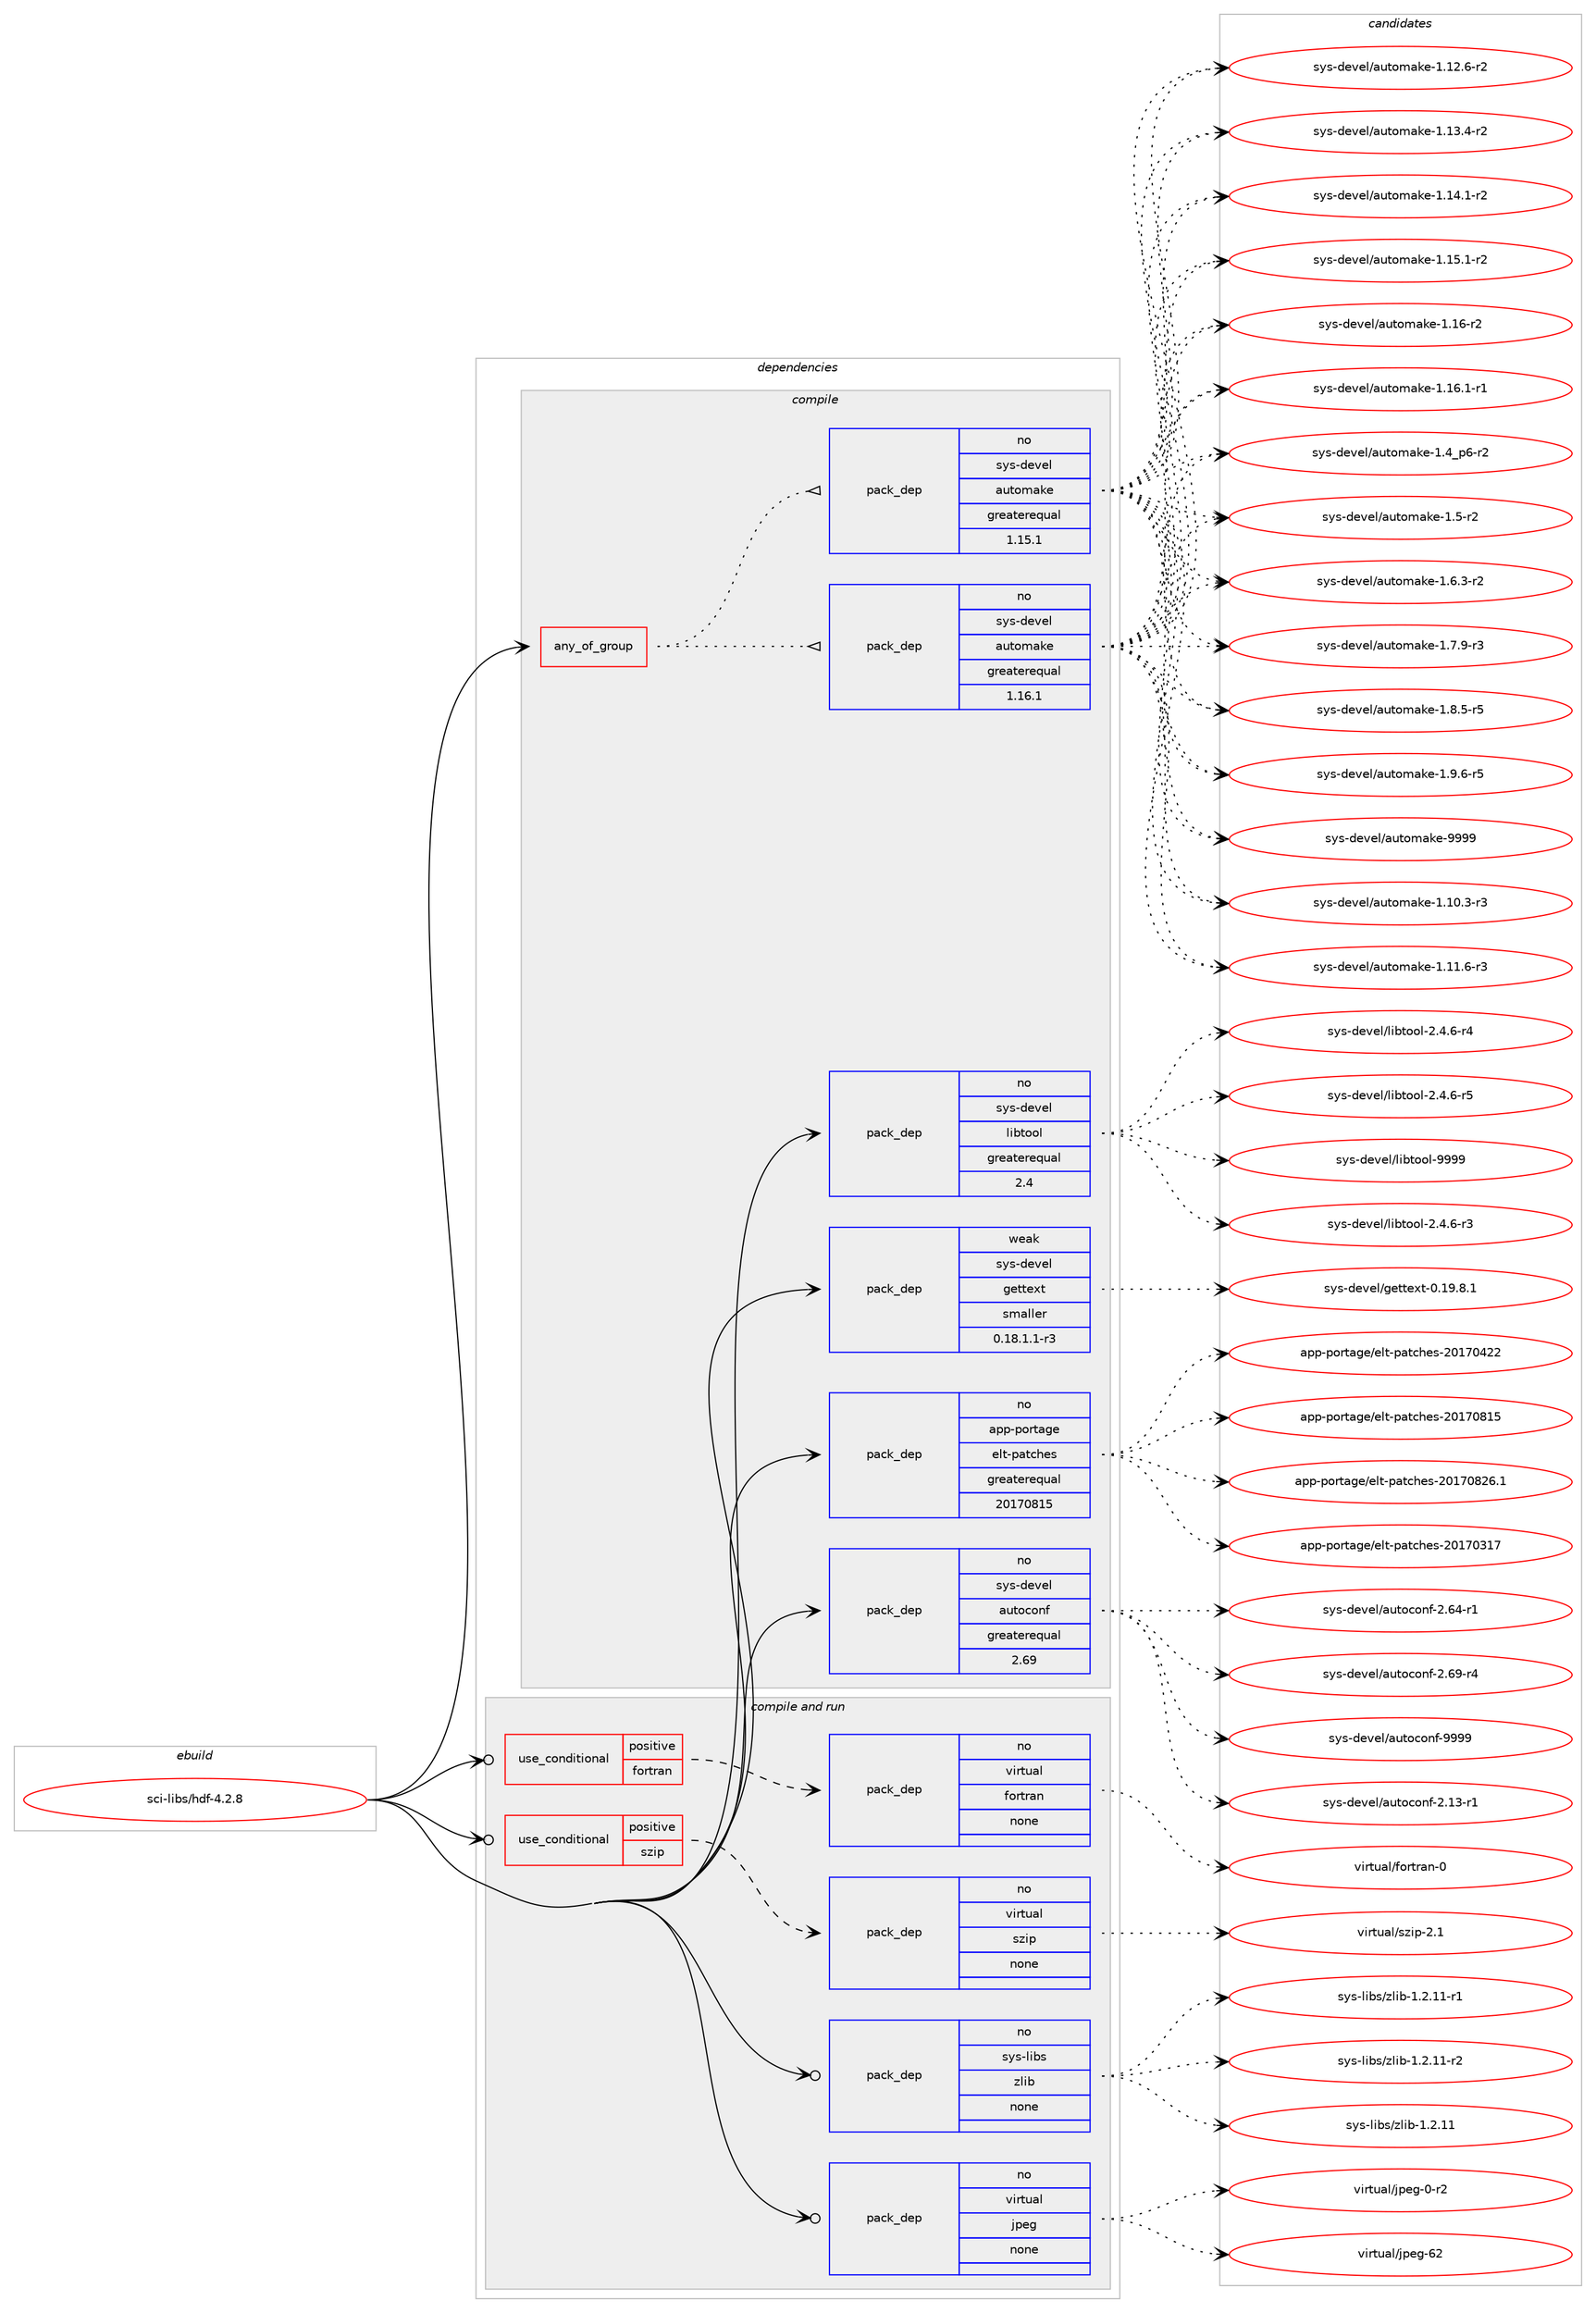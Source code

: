 digraph prolog {

# *************
# Graph options
# *************

newrank=true;
concentrate=true;
compound=true;
graph [rankdir=LR,fontname=Helvetica,fontsize=10,ranksep=1.5];#, ranksep=2.5, nodesep=0.2];
edge  [arrowhead=vee];
node  [fontname=Helvetica,fontsize=10];

# **********
# The ebuild
# **********

subgraph cluster_leftcol {
color=gray;
rank=same;
label=<<i>ebuild</i>>;
id [label="sci-libs/hdf-4.2.8", color=red, width=4, href="../sci-libs/hdf-4.2.8.svg"];
}

# ****************
# The dependencies
# ****************

subgraph cluster_midcol {
color=gray;
label=<<i>dependencies</i>>;
subgraph cluster_compile {
fillcolor="#eeeeee";
style=filled;
label=<<i>compile</i>>;
subgraph any26897 {
dependency1693511 [label=<<TABLE BORDER="0" CELLBORDER="1" CELLSPACING="0" CELLPADDING="4"><TR><TD CELLPADDING="10">any_of_group</TD></TR></TABLE>>, shape=none, color=red];subgraph pack1212369 {
dependency1693512 [label=<<TABLE BORDER="0" CELLBORDER="1" CELLSPACING="0" CELLPADDING="4" WIDTH="220"><TR><TD ROWSPAN="6" CELLPADDING="30">pack_dep</TD></TR><TR><TD WIDTH="110">no</TD></TR><TR><TD>sys-devel</TD></TR><TR><TD>automake</TD></TR><TR><TD>greaterequal</TD></TR><TR><TD>1.16.1</TD></TR></TABLE>>, shape=none, color=blue];
}
dependency1693511:e -> dependency1693512:w [weight=20,style="dotted",arrowhead="oinv"];
subgraph pack1212370 {
dependency1693513 [label=<<TABLE BORDER="0" CELLBORDER="1" CELLSPACING="0" CELLPADDING="4" WIDTH="220"><TR><TD ROWSPAN="6" CELLPADDING="30">pack_dep</TD></TR><TR><TD WIDTH="110">no</TD></TR><TR><TD>sys-devel</TD></TR><TR><TD>automake</TD></TR><TR><TD>greaterequal</TD></TR><TR><TD>1.15.1</TD></TR></TABLE>>, shape=none, color=blue];
}
dependency1693511:e -> dependency1693513:w [weight=20,style="dotted",arrowhead="oinv"];
}
id:e -> dependency1693511:w [weight=20,style="solid",arrowhead="vee"];
subgraph pack1212371 {
dependency1693514 [label=<<TABLE BORDER="0" CELLBORDER="1" CELLSPACING="0" CELLPADDING="4" WIDTH="220"><TR><TD ROWSPAN="6" CELLPADDING="30">pack_dep</TD></TR><TR><TD WIDTH="110">no</TD></TR><TR><TD>app-portage</TD></TR><TR><TD>elt-patches</TD></TR><TR><TD>greaterequal</TD></TR><TR><TD>20170815</TD></TR></TABLE>>, shape=none, color=blue];
}
id:e -> dependency1693514:w [weight=20,style="solid",arrowhead="vee"];
subgraph pack1212372 {
dependency1693515 [label=<<TABLE BORDER="0" CELLBORDER="1" CELLSPACING="0" CELLPADDING="4" WIDTH="220"><TR><TD ROWSPAN="6" CELLPADDING="30">pack_dep</TD></TR><TR><TD WIDTH="110">no</TD></TR><TR><TD>sys-devel</TD></TR><TR><TD>autoconf</TD></TR><TR><TD>greaterequal</TD></TR><TR><TD>2.69</TD></TR></TABLE>>, shape=none, color=blue];
}
id:e -> dependency1693515:w [weight=20,style="solid",arrowhead="vee"];
subgraph pack1212373 {
dependency1693516 [label=<<TABLE BORDER="0" CELLBORDER="1" CELLSPACING="0" CELLPADDING="4" WIDTH="220"><TR><TD ROWSPAN="6" CELLPADDING="30">pack_dep</TD></TR><TR><TD WIDTH="110">no</TD></TR><TR><TD>sys-devel</TD></TR><TR><TD>libtool</TD></TR><TR><TD>greaterequal</TD></TR><TR><TD>2.4</TD></TR></TABLE>>, shape=none, color=blue];
}
id:e -> dependency1693516:w [weight=20,style="solid",arrowhead="vee"];
subgraph pack1212374 {
dependency1693517 [label=<<TABLE BORDER="0" CELLBORDER="1" CELLSPACING="0" CELLPADDING="4" WIDTH="220"><TR><TD ROWSPAN="6" CELLPADDING="30">pack_dep</TD></TR><TR><TD WIDTH="110">weak</TD></TR><TR><TD>sys-devel</TD></TR><TR><TD>gettext</TD></TR><TR><TD>smaller</TD></TR><TR><TD>0.18.1.1-r3</TD></TR></TABLE>>, shape=none, color=blue];
}
id:e -> dependency1693517:w [weight=20,style="solid",arrowhead="vee"];
}
subgraph cluster_compileandrun {
fillcolor="#eeeeee";
style=filled;
label=<<i>compile and run</i>>;
subgraph cond453393 {
dependency1693518 [label=<<TABLE BORDER="0" CELLBORDER="1" CELLSPACING="0" CELLPADDING="4"><TR><TD ROWSPAN="3" CELLPADDING="10">use_conditional</TD></TR><TR><TD>positive</TD></TR><TR><TD>fortran</TD></TR></TABLE>>, shape=none, color=red];
subgraph pack1212375 {
dependency1693519 [label=<<TABLE BORDER="0" CELLBORDER="1" CELLSPACING="0" CELLPADDING="4" WIDTH="220"><TR><TD ROWSPAN="6" CELLPADDING="30">pack_dep</TD></TR><TR><TD WIDTH="110">no</TD></TR><TR><TD>virtual</TD></TR><TR><TD>fortran</TD></TR><TR><TD>none</TD></TR><TR><TD></TD></TR></TABLE>>, shape=none, color=blue];
}
dependency1693518:e -> dependency1693519:w [weight=20,style="dashed",arrowhead="vee"];
}
id:e -> dependency1693518:w [weight=20,style="solid",arrowhead="odotvee"];
subgraph cond453394 {
dependency1693520 [label=<<TABLE BORDER="0" CELLBORDER="1" CELLSPACING="0" CELLPADDING="4"><TR><TD ROWSPAN="3" CELLPADDING="10">use_conditional</TD></TR><TR><TD>positive</TD></TR><TR><TD>szip</TD></TR></TABLE>>, shape=none, color=red];
subgraph pack1212376 {
dependency1693521 [label=<<TABLE BORDER="0" CELLBORDER="1" CELLSPACING="0" CELLPADDING="4" WIDTH="220"><TR><TD ROWSPAN="6" CELLPADDING="30">pack_dep</TD></TR><TR><TD WIDTH="110">no</TD></TR><TR><TD>virtual</TD></TR><TR><TD>szip</TD></TR><TR><TD>none</TD></TR><TR><TD></TD></TR></TABLE>>, shape=none, color=blue];
}
dependency1693520:e -> dependency1693521:w [weight=20,style="dashed",arrowhead="vee"];
}
id:e -> dependency1693520:w [weight=20,style="solid",arrowhead="odotvee"];
subgraph pack1212377 {
dependency1693522 [label=<<TABLE BORDER="0" CELLBORDER="1" CELLSPACING="0" CELLPADDING="4" WIDTH="220"><TR><TD ROWSPAN="6" CELLPADDING="30">pack_dep</TD></TR><TR><TD WIDTH="110">no</TD></TR><TR><TD>sys-libs</TD></TR><TR><TD>zlib</TD></TR><TR><TD>none</TD></TR><TR><TD></TD></TR></TABLE>>, shape=none, color=blue];
}
id:e -> dependency1693522:w [weight=20,style="solid",arrowhead="odotvee"];
subgraph pack1212378 {
dependency1693523 [label=<<TABLE BORDER="0" CELLBORDER="1" CELLSPACING="0" CELLPADDING="4" WIDTH="220"><TR><TD ROWSPAN="6" CELLPADDING="30">pack_dep</TD></TR><TR><TD WIDTH="110">no</TD></TR><TR><TD>virtual</TD></TR><TR><TD>jpeg</TD></TR><TR><TD>none</TD></TR><TR><TD></TD></TR></TABLE>>, shape=none, color=blue];
}
id:e -> dependency1693523:w [weight=20,style="solid",arrowhead="odotvee"];
}
subgraph cluster_run {
fillcolor="#eeeeee";
style=filled;
label=<<i>run</i>>;
}
}

# **************
# The candidates
# **************

subgraph cluster_choices {
rank=same;
color=gray;
label=<<i>candidates</i>>;

subgraph choice1212369 {
color=black;
nodesep=1;
choice11512111545100101118101108479711711611110997107101454946494846514511451 [label="sys-devel/automake-1.10.3-r3", color=red, width=4,href="../sys-devel/automake-1.10.3-r3.svg"];
choice11512111545100101118101108479711711611110997107101454946494946544511451 [label="sys-devel/automake-1.11.6-r3", color=red, width=4,href="../sys-devel/automake-1.11.6-r3.svg"];
choice11512111545100101118101108479711711611110997107101454946495046544511450 [label="sys-devel/automake-1.12.6-r2", color=red, width=4,href="../sys-devel/automake-1.12.6-r2.svg"];
choice11512111545100101118101108479711711611110997107101454946495146524511450 [label="sys-devel/automake-1.13.4-r2", color=red, width=4,href="../sys-devel/automake-1.13.4-r2.svg"];
choice11512111545100101118101108479711711611110997107101454946495246494511450 [label="sys-devel/automake-1.14.1-r2", color=red, width=4,href="../sys-devel/automake-1.14.1-r2.svg"];
choice11512111545100101118101108479711711611110997107101454946495346494511450 [label="sys-devel/automake-1.15.1-r2", color=red, width=4,href="../sys-devel/automake-1.15.1-r2.svg"];
choice1151211154510010111810110847971171161111099710710145494649544511450 [label="sys-devel/automake-1.16-r2", color=red, width=4,href="../sys-devel/automake-1.16-r2.svg"];
choice11512111545100101118101108479711711611110997107101454946495446494511449 [label="sys-devel/automake-1.16.1-r1", color=red, width=4,href="../sys-devel/automake-1.16.1-r1.svg"];
choice115121115451001011181011084797117116111109971071014549465295112544511450 [label="sys-devel/automake-1.4_p6-r2", color=red, width=4,href="../sys-devel/automake-1.4_p6-r2.svg"];
choice11512111545100101118101108479711711611110997107101454946534511450 [label="sys-devel/automake-1.5-r2", color=red, width=4,href="../sys-devel/automake-1.5-r2.svg"];
choice115121115451001011181011084797117116111109971071014549465446514511450 [label="sys-devel/automake-1.6.3-r2", color=red, width=4,href="../sys-devel/automake-1.6.3-r2.svg"];
choice115121115451001011181011084797117116111109971071014549465546574511451 [label="sys-devel/automake-1.7.9-r3", color=red, width=4,href="../sys-devel/automake-1.7.9-r3.svg"];
choice115121115451001011181011084797117116111109971071014549465646534511453 [label="sys-devel/automake-1.8.5-r5", color=red, width=4,href="../sys-devel/automake-1.8.5-r5.svg"];
choice115121115451001011181011084797117116111109971071014549465746544511453 [label="sys-devel/automake-1.9.6-r5", color=red, width=4,href="../sys-devel/automake-1.9.6-r5.svg"];
choice115121115451001011181011084797117116111109971071014557575757 [label="sys-devel/automake-9999", color=red, width=4,href="../sys-devel/automake-9999.svg"];
dependency1693512:e -> choice11512111545100101118101108479711711611110997107101454946494846514511451:w [style=dotted,weight="100"];
dependency1693512:e -> choice11512111545100101118101108479711711611110997107101454946494946544511451:w [style=dotted,weight="100"];
dependency1693512:e -> choice11512111545100101118101108479711711611110997107101454946495046544511450:w [style=dotted,weight="100"];
dependency1693512:e -> choice11512111545100101118101108479711711611110997107101454946495146524511450:w [style=dotted,weight="100"];
dependency1693512:e -> choice11512111545100101118101108479711711611110997107101454946495246494511450:w [style=dotted,weight="100"];
dependency1693512:e -> choice11512111545100101118101108479711711611110997107101454946495346494511450:w [style=dotted,weight="100"];
dependency1693512:e -> choice1151211154510010111810110847971171161111099710710145494649544511450:w [style=dotted,weight="100"];
dependency1693512:e -> choice11512111545100101118101108479711711611110997107101454946495446494511449:w [style=dotted,weight="100"];
dependency1693512:e -> choice115121115451001011181011084797117116111109971071014549465295112544511450:w [style=dotted,weight="100"];
dependency1693512:e -> choice11512111545100101118101108479711711611110997107101454946534511450:w [style=dotted,weight="100"];
dependency1693512:e -> choice115121115451001011181011084797117116111109971071014549465446514511450:w [style=dotted,weight="100"];
dependency1693512:e -> choice115121115451001011181011084797117116111109971071014549465546574511451:w [style=dotted,weight="100"];
dependency1693512:e -> choice115121115451001011181011084797117116111109971071014549465646534511453:w [style=dotted,weight="100"];
dependency1693512:e -> choice115121115451001011181011084797117116111109971071014549465746544511453:w [style=dotted,weight="100"];
dependency1693512:e -> choice115121115451001011181011084797117116111109971071014557575757:w [style=dotted,weight="100"];
}
subgraph choice1212370 {
color=black;
nodesep=1;
choice11512111545100101118101108479711711611110997107101454946494846514511451 [label="sys-devel/automake-1.10.3-r3", color=red, width=4,href="../sys-devel/automake-1.10.3-r3.svg"];
choice11512111545100101118101108479711711611110997107101454946494946544511451 [label="sys-devel/automake-1.11.6-r3", color=red, width=4,href="../sys-devel/automake-1.11.6-r3.svg"];
choice11512111545100101118101108479711711611110997107101454946495046544511450 [label="sys-devel/automake-1.12.6-r2", color=red, width=4,href="../sys-devel/automake-1.12.6-r2.svg"];
choice11512111545100101118101108479711711611110997107101454946495146524511450 [label="sys-devel/automake-1.13.4-r2", color=red, width=4,href="../sys-devel/automake-1.13.4-r2.svg"];
choice11512111545100101118101108479711711611110997107101454946495246494511450 [label="sys-devel/automake-1.14.1-r2", color=red, width=4,href="../sys-devel/automake-1.14.1-r2.svg"];
choice11512111545100101118101108479711711611110997107101454946495346494511450 [label="sys-devel/automake-1.15.1-r2", color=red, width=4,href="../sys-devel/automake-1.15.1-r2.svg"];
choice1151211154510010111810110847971171161111099710710145494649544511450 [label="sys-devel/automake-1.16-r2", color=red, width=4,href="../sys-devel/automake-1.16-r2.svg"];
choice11512111545100101118101108479711711611110997107101454946495446494511449 [label="sys-devel/automake-1.16.1-r1", color=red, width=4,href="../sys-devel/automake-1.16.1-r1.svg"];
choice115121115451001011181011084797117116111109971071014549465295112544511450 [label="sys-devel/automake-1.4_p6-r2", color=red, width=4,href="../sys-devel/automake-1.4_p6-r2.svg"];
choice11512111545100101118101108479711711611110997107101454946534511450 [label="sys-devel/automake-1.5-r2", color=red, width=4,href="../sys-devel/automake-1.5-r2.svg"];
choice115121115451001011181011084797117116111109971071014549465446514511450 [label="sys-devel/automake-1.6.3-r2", color=red, width=4,href="../sys-devel/automake-1.6.3-r2.svg"];
choice115121115451001011181011084797117116111109971071014549465546574511451 [label="sys-devel/automake-1.7.9-r3", color=red, width=4,href="../sys-devel/automake-1.7.9-r3.svg"];
choice115121115451001011181011084797117116111109971071014549465646534511453 [label="sys-devel/automake-1.8.5-r5", color=red, width=4,href="../sys-devel/automake-1.8.5-r5.svg"];
choice115121115451001011181011084797117116111109971071014549465746544511453 [label="sys-devel/automake-1.9.6-r5", color=red, width=4,href="../sys-devel/automake-1.9.6-r5.svg"];
choice115121115451001011181011084797117116111109971071014557575757 [label="sys-devel/automake-9999", color=red, width=4,href="../sys-devel/automake-9999.svg"];
dependency1693513:e -> choice11512111545100101118101108479711711611110997107101454946494846514511451:w [style=dotted,weight="100"];
dependency1693513:e -> choice11512111545100101118101108479711711611110997107101454946494946544511451:w [style=dotted,weight="100"];
dependency1693513:e -> choice11512111545100101118101108479711711611110997107101454946495046544511450:w [style=dotted,weight="100"];
dependency1693513:e -> choice11512111545100101118101108479711711611110997107101454946495146524511450:w [style=dotted,weight="100"];
dependency1693513:e -> choice11512111545100101118101108479711711611110997107101454946495246494511450:w [style=dotted,weight="100"];
dependency1693513:e -> choice11512111545100101118101108479711711611110997107101454946495346494511450:w [style=dotted,weight="100"];
dependency1693513:e -> choice1151211154510010111810110847971171161111099710710145494649544511450:w [style=dotted,weight="100"];
dependency1693513:e -> choice11512111545100101118101108479711711611110997107101454946495446494511449:w [style=dotted,weight="100"];
dependency1693513:e -> choice115121115451001011181011084797117116111109971071014549465295112544511450:w [style=dotted,weight="100"];
dependency1693513:e -> choice11512111545100101118101108479711711611110997107101454946534511450:w [style=dotted,weight="100"];
dependency1693513:e -> choice115121115451001011181011084797117116111109971071014549465446514511450:w [style=dotted,weight="100"];
dependency1693513:e -> choice115121115451001011181011084797117116111109971071014549465546574511451:w [style=dotted,weight="100"];
dependency1693513:e -> choice115121115451001011181011084797117116111109971071014549465646534511453:w [style=dotted,weight="100"];
dependency1693513:e -> choice115121115451001011181011084797117116111109971071014549465746544511453:w [style=dotted,weight="100"];
dependency1693513:e -> choice115121115451001011181011084797117116111109971071014557575757:w [style=dotted,weight="100"];
}
subgraph choice1212371 {
color=black;
nodesep=1;
choice97112112451121111141169710310147101108116451129711699104101115455048495548514955 [label="app-portage/elt-patches-20170317", color=red, width=4,href="../app-portage/elt-patches-20170317.svg"];
choice97112112451121111141169710310147101108116451129711699104101115455048495548525050 [label="app-portage/elt-patches-20170422", color=red, width=4,href="../app-portage/elt-patches-20170422.svg"];
choice97112112451121111141169710310147101108116451129711699104101115455048495548564953 [label="app-portage/elt-patches-20170815", color=red, width=4,href="../app-portage/elt-patches-20170815.svg"];
choice971121124511211111411697103101471011081164511297116991041011154550484955485650544649 [label="app-portage/elt-patches-20170826.1", color=red, width=4,href="../app-portage/elt-patches-20170826.1.svg"];
dependency1693514:e -> choice97112112451121111141169710310147101108116451129711699104101115455048495548514955:w [style=dotted,weight="100"];
dependency1693514:e -> choice97112112451121111141169710310147101108116451129711699104101115455048495548525050:w [style=dotted,weight="100"];
dependency1693514:e -> choice97112112451121111141169710310147101108116451129711699104101115455048495548564953:w [style=dotted,weight="100"];
dependency1693514:e -> choice971121124511211111411697103101471011081164511297116991041011154550484955485650544649:w [style=dotted,weight="100"];
}
subgraph choice1212372 {
color=black;
nodesep=1;
choice1151211154510010111810110847971171161119911111010245504649514511449 [label="sys-devel/autoconf-2.13-r1", color=red, width=4,href="../sys-devel/autoconf-2.13-r1.svg"];
choice1151211154510010111810110847971171161119911111010245504654524511449 [label="sys-devel/autoconf-2.64-r1", color=red, width=4,href="../sys-devel/autoconf-2.64-r1.svg"];
choice1151211154510010111810110847971171161119911111010245504654574511452 [label="sys-devel/autoconf-2.69-r4", color=red, width=4,href="../sys-devel/autoconf-2.69-r4.svg"];
choice115121115451001011181011084797117116111991111101024557575757 [label="sys-devel/autoconf-9999", color=red, width=4,href="../sys-devel/autoconf-9999.svg"];
dependency1693515:e -> choice1151211154510010111810110847971171161119911111010245504649514511449:w [style=dotted,weight="100"];
dependency1693515:e -> choice1151211154510010111810110847971171161119911111010245504654524511449:w [style=dotted,weight="100"];
dependency1693515:e -> choice1151211154510010111810110847971171161119911111010245504654574511452:w [style=dotted,weight="100"];
dependency1693515:e -> choice115121115451001011181011084797117116111991111101024557575757:w [style=dotted,weight="100"];
}
subgraph choice1212373 {
color=black;
nodesep=1;
choice1151211154510010111810110847108105981161111111084550465246544511451 [label="sys-devel/libtool-2.4.6-r3", color=red, width=4,href="../sys-devel/libtool-2.4.6-r3.svg"];
choice1151211154510010111810110847108105981161111111084550465246544511452 [label="sys-devel/libtool-2.4.6-r4", color=red, width=4,href="../sys-devel/libtool-2.4.6-r4.svg"];
choice1151211154510010111810110847108105981161111111084550465246544511453 [label="sys-devel/libtool-2.4.6-r5", color=red, width=4,href="../sys-devel/libtool-2.4.6-r5.svg"];
choice1151211154510010111810110847108105981161111111084557575757 [label="sys-devel/libtool-9999", color=red, width=4,href="../sys-devel/libtool-9999.svg"];
dependency1693516:e -> choice1151211154510010111810110847108105981161111111084550465246544511451:w [style=dotted,weight="100"];
dependency1693516:e -> choice1151211154510010111810110847108105981161111111084550465246544511452:w [style=dotted,weight="100"];
dependency1693516:e -> choice1151211154510010111810110847108105981161111111084550465246544511453:w [style=dotted,weight="100"];
dependency1693516:e -> choice1151211154510010111810110847108105981161111111084557575757:w [style=dotted,weight="100"];
}
subgraph choice1212374 {
color=black;
nodesep=1;
choice1151211154510010111810110847103101116116101120116454846495746564649 [label="sys-devel/gettext-0.19.8.1", color=red, width=4,href="../sys-devel/gettext-0.19.8.1.svg"];
dependency1693517:e -> choice1151211154510010111810110847103101116116101120116454846495746564649:w [style=dotted,weight="100"];
}
subgraph choice1212375 {
color=black;
nodesep=1;
choice1181051141161179710847102111114116114971104548 [label="virtual/fortran-0", color=red, width=4,href="../virtual/fortran-0.svg"];
dependency1693519:e -> choice1181051141161179710847102111114116114971104548:w [style=dotted,weight="100"];
}
subgraph choice1212376 {
color=black;
nodesep=1;
choice118105114116117971084711512210511245504649 [label="virtual/szip-2.1", color=red, width=4,href="../virtual/szip-2.1.svg"];
dependency1693521:e -> choice118105114116117971084711512210511245504649:w [style=dotted,weight="100"];
}
subgraph choice1212377 {
color=black;
nodesep=1;
choice1151211154510810598115471221081059845494650464949 [label="sys-libs/zlib-1.2.11", color=red, width=4,href="../sys-libs/zlib-1.2.11.svg"];
choice11512111545108105981154712210810598454946504649494511449 [label="sys-libs/zlib-1.2.11-r1", color=red, width=4,href="../sys-libs/zlib-1.2.11-r1.svg"];
choice11512111545108105981154712210810598454946504649494511450 [label="sys-libs/zlib-1.2.11-r2", color=red, width=4,href="../sys-libs/zlib-1.2.11-r2.svg"];
dependency1693522:e -> choice1151211154510810598115471221081059845494650464949:w [style=dotted,weight="100"];
dependency1693522:e -> choice11512111545108105981154712210810598454946504649494511449:w [style=dotted,weight="100"];
dependency1693522:e -> choice11512111545108105981154712210810598454946504649494511450:w [style=dotted,weight="100"];
}
subgraph choice1212378 {
color=black;
nodesep=1;
choice118105114116117971084710611210110345484511450 [label="virtual/jpeg-0-r2", color=red, width=4,href="../virtual/jpeg-0-r2.svg"];
choice1181051141161179710847106112101103455450 [label="virtual/jpeg-62", color=red, width=4,href="../virtual/jpeg-62.svg"];
dependency1693523:e -> choice118105114116117971084710611210110345484511450:w [style=dotted,weight="100"];
dependency1693523:e -> choice1181051141161179710847106112101103455450:w [style=dotted,weight="100"];
}
}

}

